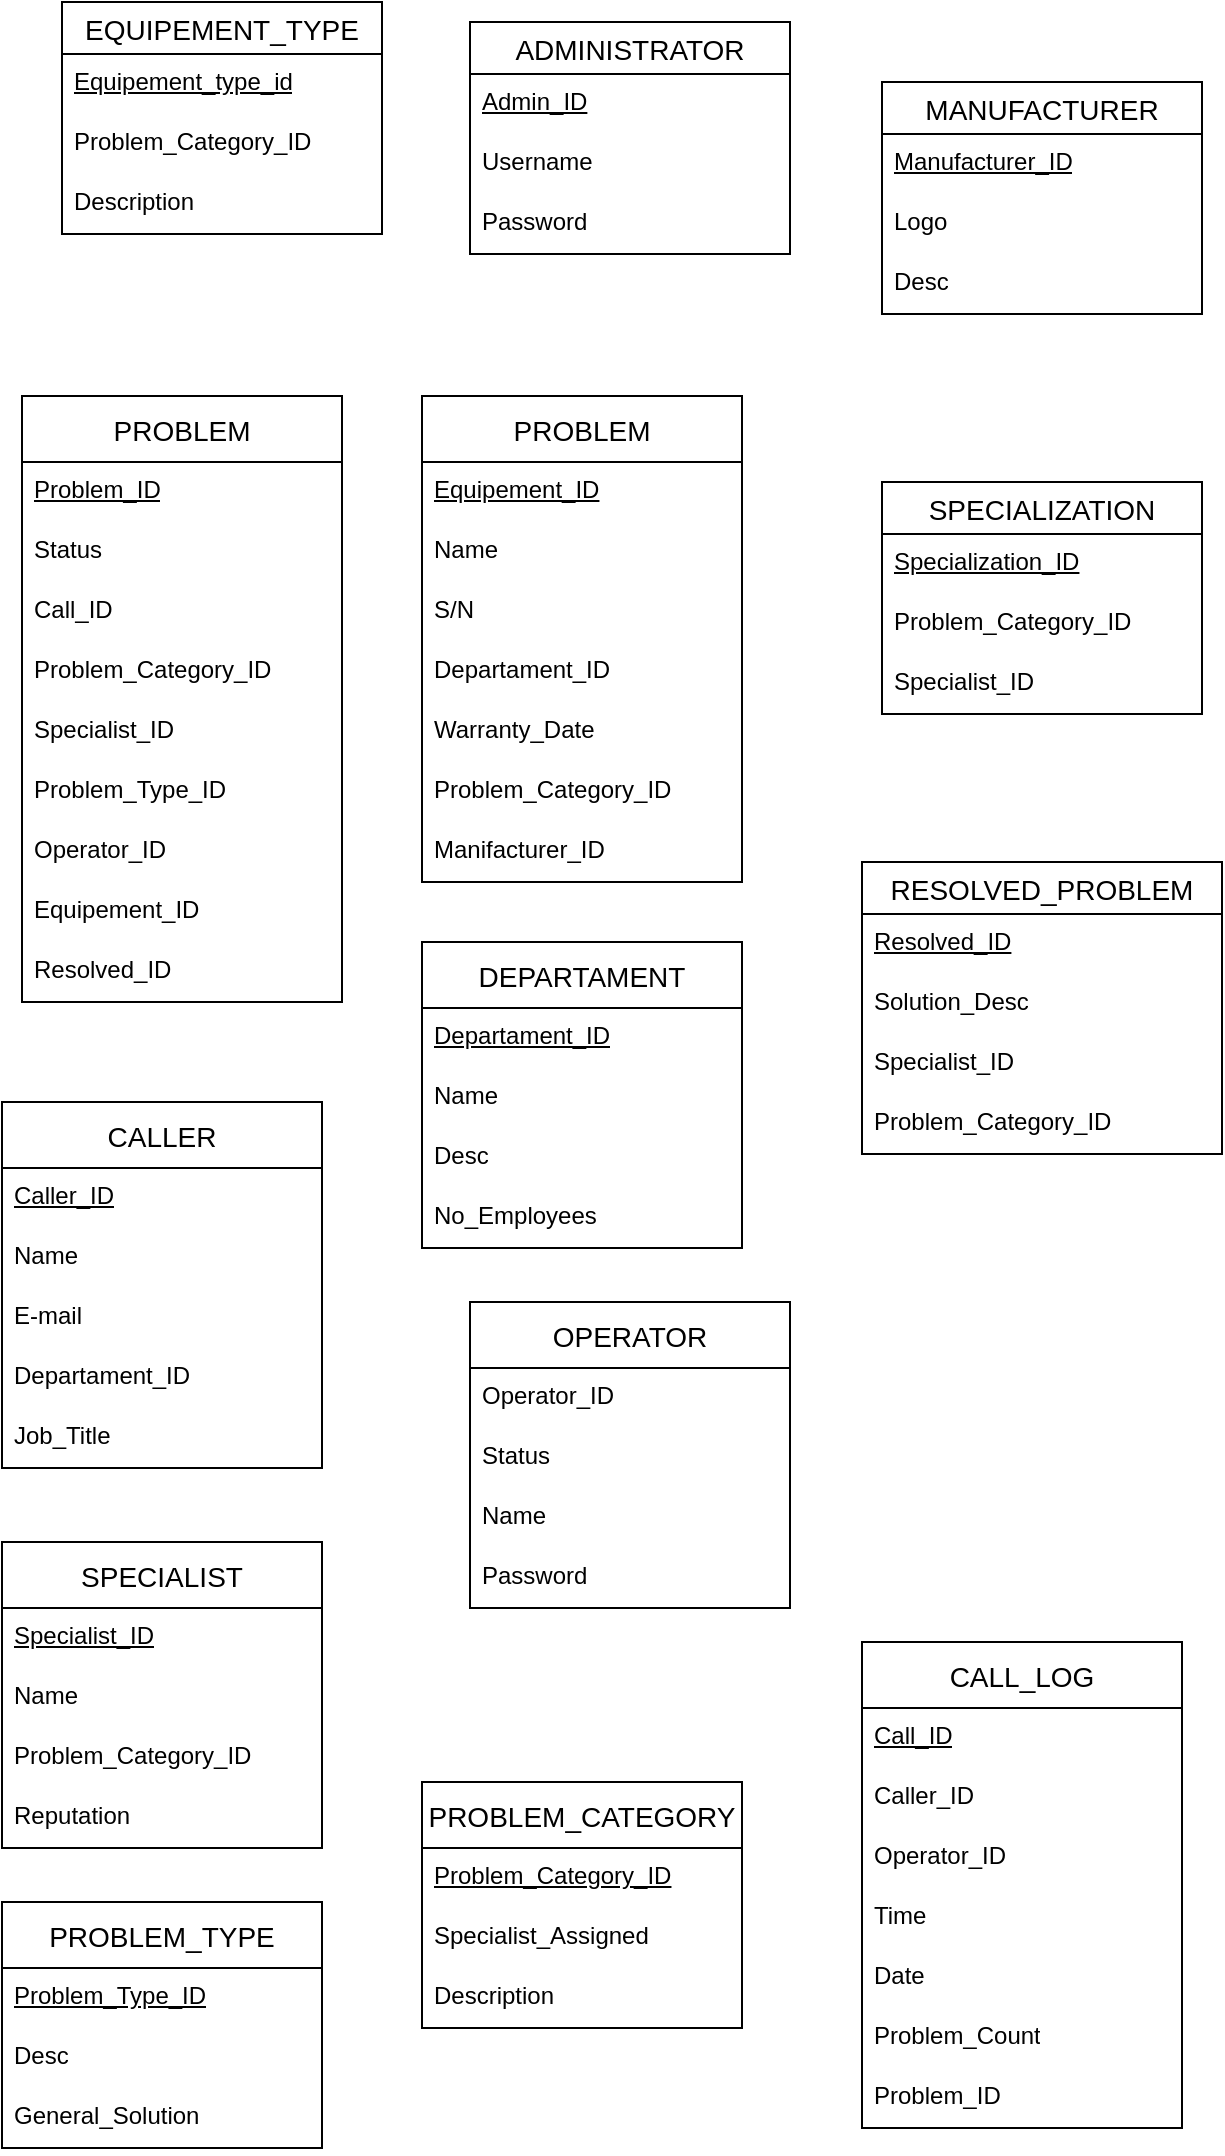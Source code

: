 <mxfile version="24.7.17">
  <diagram name="Página-1" id="BIOqbXG_E3Rl6q16zXGT">
    <mxGraphModel dx="648" dy="748" grid="1" gridSize="10" guides="1" tooltips="1" connect="1" arrows="1" fold="1" page="1" pageScale="1" pageWidth="827" pageHeight="1169" math="0" shadow="0">
      <root>
        <mxCell id="0" />
        <mxCell id="1" parent="0" />
        <mxCell id="wEZ-KTSsLqPxgkjLGSUW-46" value="EQUIPEMENT_TYPE" style="swimlane;fontStyle=0;childLayout=stackLayout;horizontal=1;startSize=26;horizontalStack=0;resizeParent=1;resizeParentMax=0;resizeLast=0;collapsible=1;marginBottom=0;align=center;fontSize=14;" vertex="1" parent="1">
          <mxGeometry x="130" y="330" width="160" height="116" as="geometry" />
        </mxCell>
        <mxCell id="wEZ-KTSsLqPxgkjLGSUW-47" value="Equipement_type_id" style="text;strokeColor=none;fillColor=none;spacingLeft=4;spacingRight=4;overflow=hidden;rotatable=0;points=[[0,0.5],[1,0.5]];portConstraint=eastwest;fontSize=12;whiteSpace=wrap;html=1;fontStyle=4" vertex="1" parent="wEZ-KTSsLqPxgkjLGSUW-46">
          <mxGeometry y="26" width="160" height="30" as="geometry" />
        </mxCell>
        <mxCell id="wEZ-KTSsLqPxgkjLGSUW-48" value="Problem_Category_ID" style="text;strokeColor=none;fillColor=none;spacingLeft=4;spacingRight=4;overflow=hidden;rotatable=0;points=[[0,0.5],[1,0.5]];portConstraint=eastwest;fontSize=12;whiteSpace=wrap;html=1;" vertex="1" parent="wEZ-KTSsLqPxgkjLGSUW-46">
          <mxGeometry y="56" width="160" height="30" as="geometry" />
        </mxCell>
        <mxCell id="wEZ-KTSsLqPxgkjLGSUW-49" value="Description" style="text;strokeColor=none;fillColor=none;spacingLeft=4;spacingRight=4;overflow=hidden;rotatable=0;points=[[0,0.5],[1,0.5]];portConstraint=eastwest;fontSize=12;whiteSpace=wrap;html=1;" vertex="1" parent="wEZ-KTSsLqPxgkjLGSUW-46">
          <mxGeometry y="86" width="160" height="30" as="geometry" />
        </mxCell>
        <mxCell id="wEZ-KTSsLqPxgkjLGSUW-50" value="ADMINISTRATOR" style="swimlane;fontStyle=0;childLayout=stackLayout;horizontal=1;startSize=26;horizontalStack=0;resizeParent=1;resizeParentMax=0;resizeLast=0;collapsible=1;marginBottom=0;align=center;fontSize=14;" vertex="1" parent="1">
          <mxGeometry x="334" y="340" width="160" height="116" as="geometry" />
        </mxCell>
        <mxCell id="wEZ-KTSsLqPxgkjLGSUW-51" value="Admin_ID" style="text;strokeColor=none;fillColor=none;spacingLeft=4;spacingRight=4;overflow=hidden;rotatable=0;points=[[0,0.5],[1,0.5]];portConstraint=eastwest;fontSize=12;whiteSpace=wrap;html=1;fontStyle=4" vertex="1" parent="wEZ-KTSsLqPxgkjLGSUW-50">
          <mxGeometry y="26" width="160" height="30" as="geometry" />
        </mxCell>
        <mxCell id="wEZ-KTSsLqPxgkjLGSUW-52" value="Username" style="text;strokeColor=none;fillColor=none;spacingLeft=4;spacingRight=4;overflow=hidden;rotatable=0;points=[[0,0.5],[1,0.5]];portConstraint=eastwest;fontSize=12;whiteSpace=wrap;html=1;" vertex="1" parent="wEZ-KTSsLqPxgkjLGSUW-50">
          <mxGeometry y="56" width="160" height="30" as="geometry" />
        </mxCell>
        <mxCell id="wEZ-KTSsLqPxgkjLGSUW-53" value="Password" style="text;strokeColor=none;fillColor=none;spacingLeft=4;spacingRight=4;overflow=hidden;rotatable=0;points=[[0,0.5],[1,0.5]];portConstraint=eastwest;fontSize=12;whiteSpace=wrap;html=1;" vertex="1" parent="wEZ-KTSsLqPxgkjLGSUW-50">
          <mxGeometry y="86" width="160" height="30" as="geometry" />
        </mxCell>
        <mxCell id="wEZ-KTSsLqPxgkjLGSUW-54" value="MANUFACTURER" style="swimlane;fontStyle=0;childLayout=stackLayout;horizontal=1;startSize=26;horizontalStack=0;resizeParent=1;resizeParentMax=0;resizeLast=0;collapsible=1;marginBottom=0;align=center;fontSize=14;" vertex="1" parent="1">
          <mxGeometry x="540" y="370" width="160" height="116" as="geometry" />
        </mxCell>
        <mxCell id="wEZ-KTSsLqPxgkjLGSUW-55" value="Manufacturer_ID" style="text;strokeColor=none;fillColor=none;spacingLeft=4;spacingRight=4;overflow=hidden;rotatable=0;points=[[0,0.5],[1,0.5]];portConstraint=eastwest;fontSize=12;whiteSpace=wrap;html=1;fontStyle=4" vertex="1" parent="wEZ-KTSsLqPxgkjLGSUW-54">
          <mxGeometry y="26" width="160" height="30" as="geometry" />
        </mxCell>
        <mxCell id="wEZ-KTSsLqPxgkjLGSUW-56" value="Logo" style="text;strokeColor=none;fillColor=none;spacingLeft=4;spacingRight=4;overflow=hidden;rotatable=0;points=[[0,0.5],[1,0.5]];portConstraint=eastwest;fontSize=12;whiteSpace=wrap;html=1;" vertex="1" parent="wEZ-KTSsLqPxgkjLGSUW-54">
          <mxGeometry y="56" width="160" height="30" as="geometry" />
        </mxCell>
        <mxCell id="wEZ-KTSsLqPxgkjLGSUW-57" value="Desc" style="text;strokeColor=none;fillColor=none;spacingLeft=4;spacingRight=4;overflow=hidden;rotatable=0;points=[[0,0.5],[1,0.5]];portConstraint=eastwest;fontSize=12;whiteSpace=wrap;html=1;" vertex="1" parent="wEZ-KTSsLqPxgkjLGSUW-54">
          <mxGeometry y="86" width="160" height="30" as="geometry" />
        </mxCell>
        <mxCell id="wEZ-KTSsLqPxgkjLGSUW-58" value="PROBLEM" style="swimlane;fontStyle=0;childLayout=stackLayout;horizontal=1;startSize=33;horizontalStack=0;resizeParent=1;resizeParentMax=0;resizeLast=0;collapsible=1;marginBottom=0;align=center;fontSize=14;" vertex="1" parent="1">
          <mxGeometry x="110" y="527" width="160" height="303" as="geometry" />
        </mxCell>
        <mxCell id="wEZ-KTSsLqPxgkjLGSUW-59" value="Problem_ID" style="text;strokeColor=none;fillColor=none;spacingLeft=4;spacingRight=4;overflow=hidden;rotatable=0;points=[[0,0.5],[1,0.5]];portConstraint=eastwest;fontSize=12;whiteSpace=wrap;html=1;fontStyle=4" vertex="1" parent="wEZ-KTSsLqPxgkjLGSUW-58">
          <mxGeometry y="33" width="160" height="30" as="geometry" />
        </mxCell>
        <mxCell id="wEZ-KTSsLqPxgkjLGSUW-60" value="Status" style="text;strokeColor=none;fillColor=none;spacingLeft=4;spacingRight=4;overflow=hidden;rotatable=0;points=[[0,0.5],[1,0.5]];portConstraint=eastwest;fontSize=12;whiteSpace=wrap;html=1;" vertex="1" parent="wEZ-KTSsLqPxgkjLGSUW-58">
          <mxGeometry y="63" width="160" height="30" as="geometry" />
        </mxCell>
        <mxCell id="wEZ-KTSsLqPxgkjLGSUW-69" value="Call_ID" style="text;strokeColor=none;fillColor=none;spacingLeft=4;spacingRight=4;overflow=hidden;rotatable=0;points=[[0,0.5],[1,0.5]];portConstraint=eastwest;fontSize=12;whiteSpace=wrap;html=1;" vertex="1" parent="wEZ-KTSsLqPxgkjLGSUW-58">
          <mxGeometry y="93" width="160" height="30" as="geometry" />
        </mxCell>
        <mxCell id="wEZ-KTSsLqPxgkjLGSUW-68" value="Problem_Category_ID" style="text;strokeColor=none;fillColor=none;spacingLeft=4;spacingRight=4;overflow=hidden;rotatable=0;points=[[0,0.5],[1,0.5]];portConstraint=eastwest;fontSize=12;whiteSpace=wrap;html=1;" vertex="1" parent="wEZ-KTSsLqPxgkjLGSUW-58">
          <mxGeometry y="123" width="160" height="30" as="geometry" />
        </mxCell>
        <mxCell id="wEZ-KTSsLqPxgkjLGSUW-67" value="Specialist_ID" style="text;strokeColor=none;fillColor=none;spacingLeft=4;spacingRight=4;overflow=hidden;rotatable=0;points=[[0,0.5],[1,0.5]];portConstraint=eastwest;fontSize=12;whiteSpace=wrap;html=1;" vertex="1" parent="wEZ-KTSsLqPxgkjLGSUW-58">
          <mxGeometry y="153" width="160" height="30" as="geometry" />
        </mxCell>
        <mxCell id="wEZ-KTSsLqPxgkjLGSUW-66" value="Problem_Type_ID" style="text;strokeColor=none;fillColor=none;spacingLeft=4;spacingRight=4;overflow=hidden;rotatable=0;points=[[0,0.5],[1,0.5]];portConstraint=eastwest;fontSize=12;whiteSpace=wrap;html=1;" vertex="1" parent="wEZ-KTSsLqPxgkjLGSUW-58">
          <mxGeometry y="183" width="160" height="30" as="geometry" />
        </mxCell>
        <mxCell id="wEZ-KTSsLqPxgkjLGSUW-70" value="Operator_ID" style="text;strokeColor=none;fillColor=none;spacingLeft=4;spacingRight=4;overflow=hidden;rotatable=0;points=[[0,0.5],[1,0.5]];portConstraint=eastwest;fontSize=12;whiteSpace=wrap;html=1;" vertex="1" parent="wEZ-KTSsLqPxgkjLGSUW-58">
          <mxGeometry y="213" width="160" height="30" as="geometry" />
        </mxCell>
        <mxCell id="wEZ-KTSsLqPxgkjLGSUW-71" value="Equipement_ID" style="text;strokeColor=none;fillColor=none;spacingLeft=4;spacingRight=4;overflow=hidden;rotatable=0;points=[[0,0.5],[1,0.5]];portConstraint=eastwest;fontSize=12;whiteSpace=wrap;html=1;" vertex="1" parent="wEZ-KTSsLqPxgkjLGSUW-58">
          <mxGeometry y="243" width="160" height="30" as="geometry" />
        </mxCell>
        <mxCell id="wEZ-KTSsLqPxgkjLGSUW-61" value="Resolved_ID" style="text;strokeColor=none;fillColor=none;spacingLeft=4;spacingRight=4;overflow=hidden;rotatable=0;points=[[0,0.5],[1,0.5]];portConstraint=eastwest;fontSize=12;whiteSpace=wrap;html=1;" vertex="1" parent="wEZ-KTSsLqPxgkjLGSUW-58">
          <mxGeometry y="273" width="160" height="30" as="geometry" />
        </mxCell>
        <mxCell id="wEZ-KTSsLqPxgkjLGSUW-62" value="SPECIALIZATION" style="swimlane;fontStyle=0;childLayout=stackLayout;horizontal=1;startSize=26;horizontalStack=0;resizeParent=1;resizeParentMax=0;resizeLast=0;collapsible=1;marginBottom=0;align=center;fontSize=14;" vertex="1" parent="1">
          <mxGeometry x="540" y="570" width="160" height="116" as="geometry" />
        </mxCell>
        <mxCell id="wEZ-KTSsLqPxgkjLGSUW-63" value="Specialization_ID" style="text;strokeColor=none;fillColor=none;spacingLeft=4;spacingRight=4;overflow=hidden;rotatable=0;points=[[0,0.5],[1,0.5]];portConstraint=eastwest;fontSize=12;whiteSpace=wrap;html=1;fontStyle=4" vertex="1" parent="wEZ-KTSsLqPxgkjLGSUW-62">
          <mxGeometry y="26" width="160" height="30" as="geometry" />
        </mxCell>
        <mxCell id="wEZ-KTSsLqPxgkjLGSUW-64" value="Problem_Category_ID" style="text;strokeColor=none;fillColor=none;spacingLeft=4;spacingRight=4;overflow=hidden;rotatable=0;points=[[0,0.5],[1,0.5]];portConstraint=eastwest;fontSize=12;whiteSpace=wrap;html=1;" vertex="1" parent="wEZ-KTSsLqPxgkjLGSUW-62">
          <mxGeometry y="56" width="160" height="30" as="geometry" />
        </mxCell>
        <mxCell id="wEZ-KTSsLqPxgkjLGSUW-65" value="Specialist_ID" style="text;strokeColor=none;fillColor=none;spacingLeft=4;spacingRight=4;overflow=hidden;rotatable=0;points=[[0,0.5],[1,0.5]];portConstraint=eastwest;fontSize=12;whiteSpace=wrap;html=1;" vertex="1" parent="wEZ-KTSsLqPxgkjLGSUW-62">
          <mxGeometry y="86" width="160" height="30" as="geometry" />
        </mxCell>
        <mxCell id="wEZ-KTSsLqPxgkjLGSUW-72" value="RESOLVED_PROBLEM" style="swimlane;fontStyle=0;childLayout=stackLayout;horizontal=1;startSize=26;horizontalStack=0;resizeParent=1;resizeParentMax=0;resizeLast=0;collapsible=1;marginBottom=0;align=center;fontSize=14;" vertex="1" parent="1">
          <mxGeometry x="530" y="760" width="180" height="146" as="geometry" />
        </mxCell>
        <mxCell id="wEZ-KTSsLqPxgkjLGSUW-73" value="Resolved_ID" style="text;strokeColor=none;fillColor=none;spacingLeft=4;spacingRight=4;overflow=hidden;rotatable=0;points=[[0,0.5],[1,0.5]];portConstraint=eastwest;fontSize=12;whiteSpace=wrap;html=1;fontStyle=4" vertex="1" parent="wEZ-KTSsLqPxgkjLGSUW-72">
          <mxGeometry y="26" width="180" height="30" as="geometry" />
        </mxCell>
        <mxCell id="wEZ-KTSsLqPxgkjLGSUW-74" value="Solution_Desc" style="text;strokeColor=none;fillColor=none;spacingLeft=4;spacingRight=4;overflow=hidden;rotatable=0;points=[[0,0.5],[1,0.5]];portConstraint=eastwest;fontSize=12;whiteSpace=wrap;html=1;" vertex="1" parent="wEZ-KTSsLqPxgkjLGSUW-72">
          <mxGeometry y="56" width="180" height="30" as="geometry" />
        </mxCell>
        <mxCell id="wEZ-KTSsLqPxgkjLGSUW-77" value="Specialist_ID" style="text;strokeColor=none;fillColor=none;spacingLeft=4;spacingRight=4;overflow=hidden;rotatable=0;points=[[0,0.5],[1,0.5]];portConstraint=eastwest;fontSize=12;whiteSpace=wrap;html=1;" vertex="1" parent="wEZ-KTSsLqPxgkjLGSUW-72">
          <mxGeometry y="86" width="180" height="30" as="geometry" />
        </mxCell>
        <mxCell id="wEZ-KTSsLqPxgkjLGSUW-75" value="Problem_Category_ID" style="text;strokeColor=none;fillColor=none;spacingLeft=4;spacingRight=4;overflow=hidden;rotatable=0;points=[[0,0.5],[1,0.5]];portConstraint=eastwest;fontSize=12;whiteSpace=wrap;html=1;" vertex="1" parent="wEZ-KTSsLqPxgkjLGSUW-72">
          <mxGeometry y="116" width="180" height="30" as="geometry" />
        </mxCell>
        <mxCell id="wEZ-KTSsLqPxgkjLGSUW-78" value="PROBLEM" style="swimlane;fontStyle=0;childLayout=stackLayout;horizontal=1;startSize=33;horizontalStack=0;resizeParent=1;resizeParentMax=0;resizeLast=0;collapsible=1;marginBottom=0;align=center;fontSize=14;" vertex="1" parent="1">
          <mxGeometry x="310" y="527" width="160" height="243" as="geometry" />
        </mxCell>
        <mxCell id="wEZ-KTSsLqPxgkjLGSUW-79" value="Equipement_ID" style="text;strokeColor=none;fillColor=none;spacingLeft=4;spacingRight=4;overflow=hidden;rotatable=0;points=[[0,0.5],[1,0.5]];portConstraint=eastwest;fontSize=12;whiteSpace=wrap;html=1;fontStyle=4" vertex="1" parent="wEZ-KTSsLqPxgkjLGSUW-78">
          <mxGeometry y="33" width="160" height="30" as="geometry" />
        </mxCell>
        <mxCell id="wEZ-KTSsLqPxgkjLGSUW-80" value="Name" style="text;strokeColor=none;fillColor=none;spacingLeft=4;spacingRight=4;overflow=hidden;rotatable=0;points=[[0,0.5],[1,0.5]];portConstraint=eastwest;fontSize=12;whiteSpace=wrap;html=1;" vertex="1" parent="wEZ-KTSsLqPxgkjLGSUW-78">
          <mxGeometry y="63" width="160" height="30" as="geometry" />
        </mxCell>
        <mxCell id="wEZ-KTSsLqPxgkjLGSUW-81" value="S/N" style="text;strokeColor=none;fillColor=none;spacingLeft=4;spacingRight=4;overflow=hidden;rotatable=0;points=[[0,0.5],[1,0.5]];portConstraint=eastwest;fontSize=12;whiteSpace=wrap;html=1;" vertex="1" parent="wEZ-KTSsLqPxgkjLGSUW-78">
          <mxGeometry y="93" width="160" height="30" as="geometry" />
        </mxCell>
        <mxCell id="wEZ-KTSsLqPxgkjLGSUW-82" value="Departament_ID" style="text;strokeColor=none;fillColor=none;spacingLeft=4;spacingRight=4;overflow=hidden;rotatable=0;points=[[0,0.5],[1,0.5]];portConstraint=eastwest;fontSize=12;whiteSpace=wrap;html=1;" vertex="1" parent="wEZ-KTSsLqPxgkjLGSUW-78">
          <mxGeometry y="123" width="160" height="30" as="geometry" />
        </mxCell>
        <mxCell id="wEZ-KTSsLqPxgkjLGSUW-83" value="Warranty_Date" style="text;strokeColor=none;fillColor=none;spacingLeft=4;spacingRight=4;overflow=hidden;rotatable=0;points=[[0,0.5],[1,0.5]];portConstraint=eastwest;fontSize=12;whiteSpace=wrap;html=1;" vertex="1" parent="wEZ-KTSsLqPxgkjLGSUW-78">
          <mxGeometry y="153" width="160" height="30" as="geometry" />
        </mxCell>
        <mxCell id="wEZ-KTSsLqPxgkjLGSUW-84" value="Problem_Category_ID" style="text;strokeColor=none;fillColor=none;spacingLeft=4;spacingRight=4;overflow=hidden;rotatable=0;points=[[0,0.5],[1,0.5]];portConstraint=eastwest;fontSize=12;whiteSpace=wrap;html=1;" vertex="1" parent="wEZ-KTSsLqPxgkjLGSUW-78">
          <mxGeometry y="183" width="160" height="30" as="geometry" />
        </mxCell>
        <mxCell id="wEZ-KTSsLqPxgkjLGSUW-85" value="Manifacturer_ID" style="text;strokeColor=none;fillColor=none;spacingLeft=4;spacingRight=4;overflow=hidden;rotatable=0;points=[[0,0.5],[1,0.5]];portConstraint=eastwest;fontSize=12;whiteSpace=wrap;html=1;" vertex="1" parent="wEZ-KTSsLqPxgkjLGSUW-78">
          <mxGeometry y="213" width="160" height="30" as="geometry" />
        </mxCell>
        <mxCell id="wEZ-KTSsLqPxgkjLGSUW-88" value="DEPARTAMENT" style="swimlane;fontStyle=0;childLayout=stackLayout;horizontal=1;startSize=33;horizontalStack=0;resizeParent=1;resizeParentMax=0;resizeLast=0;collapsible=1;marginBottom=0;align=center;fontSize=14;" vertex="1" parent="1">
          <mxGeometry x="310" y="800" width="160" height="153" as="geometry" />
        </mxCell>
        <mxCell id="wEZ-KTSsLqPxgkjLGSUW-89" value="Departament_ID" style="text;strokeColor=none;fillColor=none;spacingLeft=4;spacingRight=4;overflow=hidden;rotatable=0;points=[[0,0.5],[1,0.5]];portConstraint=eastwest;fontSize=12;whiteSpace=wrap;html=1;fontStyle=4" vertex="1" parent="wEZ-KTSsLqPxgkjLGSUW-88">
          <mxGeometry y="33" width="160" height="30" as="geometry" />
        </mxCell>
        <mxCell id="wEZ-KTSsLqPxgkjLGSUW-90" value="Name" style="text;strokeColor=none;fillColor=none;spacingLeft=4;spacingRight=4;overflow=hidden;rotatable=0;points=[[0,0.5],[1,0.5]];portConstraint=eastwest;fontSize=12;whiteSpace=wrap;html=1;" vertex="1" parent="wEZ-KTSsLqPxgkjLGSUW-88">
          <mxGeometry y="63" width="160" height="30" as="geometry" />
        </mxCell>
        <mxCell id="wEZ-KTSsLqPxgkjLGSUW-91" value="Desc" style="text;strokeColor=none;fillColor=none;spacingLeft=4;spacingRight=4;overflow=hidden;rotatable=0;points=[[0,0.5],[1,0.5]];portConstraint=eastwest;fontSize=12;whiteSpace=wrap;html=1;" vertex="1" parent="wEZ-KTSsLqPxgkjLGSUW-88">
          <mxGeometry y="93" width="160" height="30" as="geometry" />
        </mxCell>
        <mxCell id="wEZ-KTSsLqPxgkjLGSUW-92" value="No_Employees" style="text;strokeColor=none;fillColor=none;spacingLeft=4;spacingRight=4;overflow=hidden;rotatable=0;points=[[0,0.5],[1,0.5]];portConstraint=eastwest;fontSize=12;whiteSpace=wrap;html=1;" vertex="1" parent="wEZ-KTSsLqPxgkjLGSUW-88">
          <mxGeometry y="123" width="160" height="30" as="geometry" />
        </mxCell>
        <mxCell id="wEZ-KTSsLqPxgkjLGSUW-96" value="CALLER" style="swimlane;fontStyle=0;childLayout=stackLayout;horizontal=1;startSize=33;horizontalStack=0;resizeParent=1;resizeParentMax=0;resizeLast=0;collapsible=1;marginBottom=0;align=center;fontSize=14;" vertex="1" parent="1">
          <mxGeometry x="100" y="880" width="160" height="183" as="geometry" />
        </mxCell>
        <mxCell id="wEZ-KTSsLqPxgkjLGSUW-97" value="Caller_ID" style="text;strokeColor=none;fillColor=none;spacingLeft=4;spacingRight=4;overflow=hidden;rotatable=0;points=[[0,0.5],[1,0.5]];portConstraint=eastwest;fontSize=12;whiteSpace=wrap;html=1;fontStyle=4" vertex="1" parent="wEZ-KTSsLqPxgkjLGSUW-96">
          <mxGeometry y="33" width="160" height="30" as="geometry" />
        </mxCell>
        <mxCell id="wEZ-KTSsLqPxgkjLGSUW-98" value="Name" style="text;strokeColor=none;fillColor=none;spacingLeft=4;spacingRight=4;overflow=hidden;rotatable=0;points=[[0,0.5],[1,0.5]];portConstraint=eastwest;fontSize=12;whiteSpace=wrap;html=1;" vertex="1" parent="wEZ-KTSsLqPxgkjLGSUW-96">
          <mxGeometry y="63" width="160" height="30" as="geometry" />
        </mxCell>
        <mxCell id="wEZ-KTSsLqPxgkjLGSUW-99" value="E-mail" style="text;strokeColor=none;fillColor=none;spacingLeft=4;spacingRight=4;overflow=hidden;rotatable=0;points=[[0,0.5],[1,0.5]];portConstraint=eastwest;fontSize=12;whiteSpace=wrap;html=1;" vertex="1" parent="wEZ-KTSsLqPxgkjLGSUW-96">
          <mxGeometry y="93" width="160" height="30" as="geometry" />
        </mxCell>
        <mxCell id="wEZ-KTSsLqPxgkjLGSUW-101" value="Departament_ID" style="text;strokeColor=none;fillColor=none;spacingLeft=4;spacingRight=4;overflow=hidden;rotatable=0;points=[[0,0.5],[1,0.5]];portConstraint=eastwest;fontSize=12;whiteSpace=wrap;html=1;" vertex="1" parent="wEZ-KTSsLqPxgkjLGSUW-96">
          <mxGeometry y="123" width="160" height="30" as="geometry" />
        </mxCell>
        <mxCell id="wEZ-KTSsLqPxgkjLGSUW-100" value="Job_Title" style="text;strokeColor=none;fillColor=none;spacingLeft=4;spacingRight=4;overflow=hidden;rotatable=0;points=[[0,0.5],[1,0.5]];portConstraint=eastwest;fontSize=12;whiteSpace=wrap;html=1;" vertex="1" parent="wEZ-KTSsLqPxgkjLGSUW-96">
          <mxGeometry y="153" width="160" height="30" as="geometry" />
        </mxCell>
        <mxCell id="wEZ-KTSsLqPxgkjLGSUW-102" value="OPERATOR" style="swimlane;fontStyle=0;childLayout=stackLayout;horizontal=1;startSize=33;horizontalStack=0;resizeParent=1;resizeParentMax=0;resizeLast=0;collapsible=1;marginBottom=0;align=center;fontSize=14;" vertex="1" parent="1">
          <mxGeometry x="334" y="980" width="160" height="153" as="geometry" />
        </mxCell>
        <mxCell id="wEZ-KTSsLqPxgkjLGSUW-103" value="Operator_ID" style="text;strokeColor=none;fillColor=none;spacingLeft=4;spacingRight=4;overflow=hidden;rotatable=0;points=[[0,0.5],[1,0.5]];portConstraint=eastwest;fontSize=12;whiteSpace=wrap;html=1;fontStyle=0" vertex="1" parent="wEZ-KTSsLqPxgkjLGSUW-102">
          <mxGeometry y="33" width="160" height="30" as="geometry" />
        </mxCell>
        <mxCell id="wEZ-KTSsLqPxgkjLGSUW-104" value="Status" style="text;strokeColor=none;fillColor=none;spacingLeft=4;spacingRight=4;overflow=hidden;rotatable=0;points=[[0,0.5],[1,0.5]];portConstraint=eastwest;fontSize=12;whiteSpace=wrap;html=1;" vertex="1" parent="wEZ-KTSsLqPxgkjLGSUW-102">
          <mxGeometry y="63" width="160" height="30" as="geometry" />
        </mxCell>
        <mxCell id="wEZ-KTSsLqPxgkjLGSUW-105" value="Name" style="text;strokeColor=none;fillColor=none;spacingLeft=4;spacingRight=4;overflow=hidden;rotatable=0;points=[[0,0.5],[1,0.5]];portConstraint=eastwest;fontSize=12;whiteSpace=wrap;html=1;" vertex="1" parent="wEZ-KTSsLqPxgkjLGSUW-102">
          <mxGeometry y="93" width="160" height="30" as="geometry" />
        </mxCell>
        <mxCell id="wEZ-KTSsLqPxgkjLGSUW-106" value="Password" style="text;strokeColor=none;fillColor=none;spacingLeft=4;spacingRight=4;overflow=hidden;rotatable=0;points=[[0,0.5],[1,0.5]];portConstraint=eastwest;fontSize=12;whiteSpace=wrap;html=1;" vertex="1" parent="wEZ-KTSsLqPxgkjLGSUW-102">
          <mxGeometry y="123" width="160" height="30" as="geometry" />
        </mxCell>
        <mxCell id="wEZ-KTSsLqPxgkjLGSUW-107" value="CALL_LOG" style="swimlane;fontStyle=0;childLayout=stackLayout;horizontal=1;startSize=33;horizontalStack=0;resizeParent=1;resizeParentMax=0;resizeLast=0;collapsible=1;marginBottom=0;align=center;fontSize=14;" vertex="1" parent="1">
          <mxGeometry x="530" y="1150" width="160" height="243" as="geometry" />
        </mxCell>
        <mxCell id="wEZ-KTSsLqPxgkjLGSUW-108" value="Call_ID" style="text;strokeColor=none;fillColor=none;spacingLeft=4;spacingRight=4;overflow=hidden;rotatable=0;points=[[0,0.5],[1,0.5]];portConstraint=eastwest;fontSize=12;whiteSpace=wrap;html=1;fontStyle=4" vertex="1" parent="wEZ-KTSsLqPxgkjLGSUW-107">
          <mxGeometry y="33" width="160" height="30" as="geometry" />
        </mxCell>
        <mxCell id="wEZ-KTSsLqPxgkjLGSUW-109" value="Caller_ID" style="text;strokeColor=none;fillColor=none;spacingLeft=4;spacingRight=4;overflow=hidden;rotatable=0;points=[[0,0.5],[1,0.5]];portConstraint=eastwest;fontSize=12;whiteSpace=wrap;html=1;" vertex="1" parent="wEZ-KTSsLqPxgkjLGSUW-107">
          <mxGeometry y="63" width="160" height="30" as="geometry" />
        </mxCell>
        <mxCell id="wEZ-KTSsLqPxgkjLGSUW-110" value="Operator_ID" style="text;strokeColor=none;fillColor=none;spacingLeft=4;spacingRight=4;overflow=hidden;rotatable=0;points=[[0,0.5],[1,0.5]];portConstraint=eastwest;fontSize=12;whiteSpace=wrap;html=1;" vertex="1" parent="wEZ-KTSsLqPxgkjLGSUW-107">
          <mxGeometry y="93" width="160" height="30" as="geometry" />
        </mxCell>
        <mxCell id="wEZ-KTSsLqPxgkjLGSUW-114" value="Time" style="text;strokeColor=none;fillColor=none;spacingLeft=4;spacingRight=4;overflow=hidden;rotatable=0;points=[[0,0.5],[1,0.5]];portConstraint=eastwest;fontSize=12;whiteSpace=wrap;html=1;" vertex="1" parent="wEZ-KTSsLqPxgkjLGSUW-107">
          <mxGeometry y="123" width="160" height="30" as="geometry" />
        </mxCell>
        <mxCell id="wEZ-KTSsLqPxgkjLGSUW-115" value="Date" style="text;strokeColor=none;fillColor=none;spacingLeft=4;spacingRight=4;overflow=hidden;rotatable=0;points=[[0,0.5],[1,0.5]];portConstraint=eastwest;fontSize=12;whiteSpace=wrap;html=1;" vertex="1" parent="wEZ-KTSsLqPxgkjLGSUW-107">
          <mxGeometry y="153" width="160" height="30" as="geometry" />
        </mxCell>
        <mxCell id="wEZ-KTSsLqPxgkjLGSUW-116" value="Problem_Count" style="text;strokeColor=none;fillColor=none;spacingLeft=4;spacingRight=4;overflow=hidden;rotatable=0;points=[[0,0.5],[1,0.5]];portConstraint=eastwest;fontSize=12;whiteSpace=wrap;html=1;" vertex="1" parent="wEZ-KTSsLqPxgkjLGSUW-107">
          <mxGeometry y="183" width="160" height="30" as="geometry" />
        </mxCell>
        <mxCell id="wEZ-KTSsLqPxgkjLGSUW-111" value="Problem_ID" style="text;strokeColor=none;fillColor=none;spacingLeft=4;spacingRight=4;overflow=hidden;rotatable=0;points=[[0,0.5],[1,0.5]];portConstraint=eastwest;fontSize=12;whiteSpace=wrap;html=1;" vertex="1" parent="wEZ-KTSsLqPxgkjLGSUW-107">
          <mxGeometry y="213" width="160" height="30" as="geometry" />
        </mxCell>
        <mxCell id="wEZ-KTSsLqPxgkjLGSUW-117" value="PROBLEM_CATEGORY" style="swimlane;fontStyle=0;childLayout=stackLayout;horizontal=1;startSize=33;horizontalStack=0;resizeParent=1;resizeParentMax=0;resizeLast=0;collapsible=1;marginBottom=0;align=center;fontSize=14;" vertex="1" parent="1">
          <mxGeometry x="310" y="1220" width="160" height="123" as="geometry" />
        </mxCell>
        <mxCell id="wEZ-KTSsLqPxgkjLGSUW-118" value="Problem_Category_ID" style="text;strokeColor=none;fillColor=none;spacingLeft=4;spacingRight=4;overflow=hidden;rotatable=0;points=[[0,0.5],[1,0.5]];portConstraint=eastwest;fontSize=12;whiteSpace=wrap;html=1;fontStyle=4" vertex="1" parent="wEZ-KTSsLqPxgkjLGSUW-117">
          <mxGeometry y="33" width="160" height="30" as="geometry" />
        </mxCell>
        <mxCell id="wEZ-KTSsLqPxgkjLGSUW-119" value="Specialist_Assigned" style="text;strokeColor=none;fillColor=none;spacingLeft=4;spacingRight=4;overflow=hidden;rotatable=0;points=[[0,0.5],[1,0.5]];portConstraint=eastwest;fontSize=12;whiteSpace=wrap;html=1;" vertex="1" parent="wEZ-KTSsLqPxgkjLGSUW-117">
          <mxGeometry y="63" width="160" height="30" as="geometry" />
        </mxCell>
        <mxCell id="wEZ-KTSsLqPxgkjLGSUW-120" value="Description" style="text;strokeColor=none;fillColor=none;spacingLeft=4;spacingRight=4;overflow=hidden;rotatable=0;points=[[0,0.5],[1,0.5]];portConstraint=eastwest;fontSize=12;whiteSpace=wrap;html=1;" vertex="1" parent="wEZ-KTSsLqPxgkjLGSUW-117">
          <mxGeometry y="93" width="160" height="30" as="geometry" />
        </mxCell>
        <mxCell id="wEZ-KTSsLqPxgkjLGSUW-122" value="SPECIALIST" style="swimlane;fontStyle=0;childLayout=stackLayout;horizontal=1;startSize=33;horizontalStack=0;resizeParent=1;resizeParentMax=0;resizeLast=0;collapsible=1;marginBottom=0;align=center;fontSize=14;" vertex="1" parent="1">
          <mxGeometry x="100" y="1100" width="160" height="153" as="geometry" />
        </mxCell>
        <mxCell id="wEZ-KTSsLqPxgkjLGSUW-123" value="Specialist_ID" style="text;strokeColor=none;fillColor=none;spacingLeft=4;spacingRight=4;overflow=hidden;rotatable=0;points=[[0,0.5],[1,0.5]];portConstraint=eastwest;fontSize=12;whiteSpace=wrap;html=1;fontStyle=4" vertex="1" parent="wEZ-KTSsLqPxgkjLGSUW-122">
          <mxGeometry y="33" width="160" height="30" as="geometry" />
        </mxCell>
        <mxCell id="wEZ-KTSsLqPxgkjLGSUW-124" value="Name" style="text;strokeColor=none;fillColor=none;spacingLeft=4;spacingRight=4;overflow=hidden;rotatable=0;points=[[0,0.5],[1,0.5]];portConstraint=eastwest;fontSize=12;whiteSpace=wrap;html=1;" vertex="1" parent="wEZ-KTSsLqPxgkjLGSUW-122">
          <mxGeometry y="63" width="160" height="30" as="geometry" />
        </mxCell>
        <mxCell id="wEZ-KTSsLqPxgkjLGSUW-125" value="Problem_Category_ID" style="text;strokeColor=none;fillColor=none;spacingLeft=4;spacingRight=4;overflow=hidden;rotatable=0;points=[[0,0.5],[1,0.5]];portConstraint=eastwest;fontSize=12;whiteSpace=wrap;html=1;" vertex="1" parent="wEZ-KTSsLqPxgkjLGSUW-122">
          <mxGeometry y="93" width="160" height="30" as="geometry" />
        </mxCell>
        <mxCell id="wEZ-KTSsLqPxgkjLGSUW-126" value="Reputation" style="text;strokeColor=none;fillColor=none;spacingLeft=4;spacingRight=4;overflow=hidden;rotatable=0;points=[[0,0.5],[1,0.5]];portConstraint=eastwest;fontSize=12;whiteSpace=wrap;html=1;" vertex="1" parent="wEZ-KTSsLqPxgkjLGSUW-122">
          <mxGeometry y="123" width="160" height="30" as="geometry" />
        </mxCell>
        <mxCell id="wEZ-KTSsLqPxgkjLGSUW-130" value="PROBLEM_TYPE" style="swimlane;fontStyle=0;childLayout=stackLayout;horizontal=1;startSize=33;horizontalStack=0;resizeParent=1;resizeParentMax=0;resizeLast=0;collapsible=1;marginBottom=0;align=center;fontSize=14;" vertex="1" parent="1">
          <mxGeometry x="100" y="1280" width="160" height="123" as="geometry" />
        </mxCell>
        <mxCell id="wEZ-KTSsLqPxgkjLGSUW-131" value="Problem_Type_ID" style="text;strokeColor=none;fillColor=none;spacingLeft=4;spacingRight=4;overflow=hidden;rotatable=0;points=[[0,0.5],[1,0.5]];portConstraint=eastwest;fontSize=12;whiteSpace=wrap;html=1;fontStyle=4" vertex="1" parent="wEZ-KTSsLqPxgkjLGSUW-130">
          <mxGeometry y="33" width="160" height="30" as="geometry" />
        </mxCell>
        <mxCell id="wEZ-KTSsLqPxgkjLGSUW-132" value="Desc" style="text;strokeColor=none;fillColor=none;spacingLeft=4;spacingRight=4;overflow=hidden;rotatable=0;points=[[0,0.5],[1,0.5]];portConstraint=eastwest;fontSize=12;whiteSpace=wrap;html=1;" vertex="1" parent="wEZ-KTSsLqPxgkjLGSUW-130">
          <mxGeometry y="63" width="160" height="30" as="geometry" />
        </mxCell>
        <mxCell id="wEZ-KTSsLqPxgkjLGSUW-133" value="General_Solution" style="text;strokeColor=none;fillColor=none;spacingLeft=4;spacingRight=4;overflow=hidden;rotatable=0;points=[[0,0.5],[1,0.5]];portConstraint=eastwest;fontSize=12;whiteSpace=wrap;html=1;" vertex="1" parent="wEZ-KTSsLqPxgkjLGSUW-130">
          <mxGeometry y="93" width="160" height="30" as="geometry" />
        </mxCell>
      </root>
    </mxGraphModel>
  </diagram>
</mxfile>
